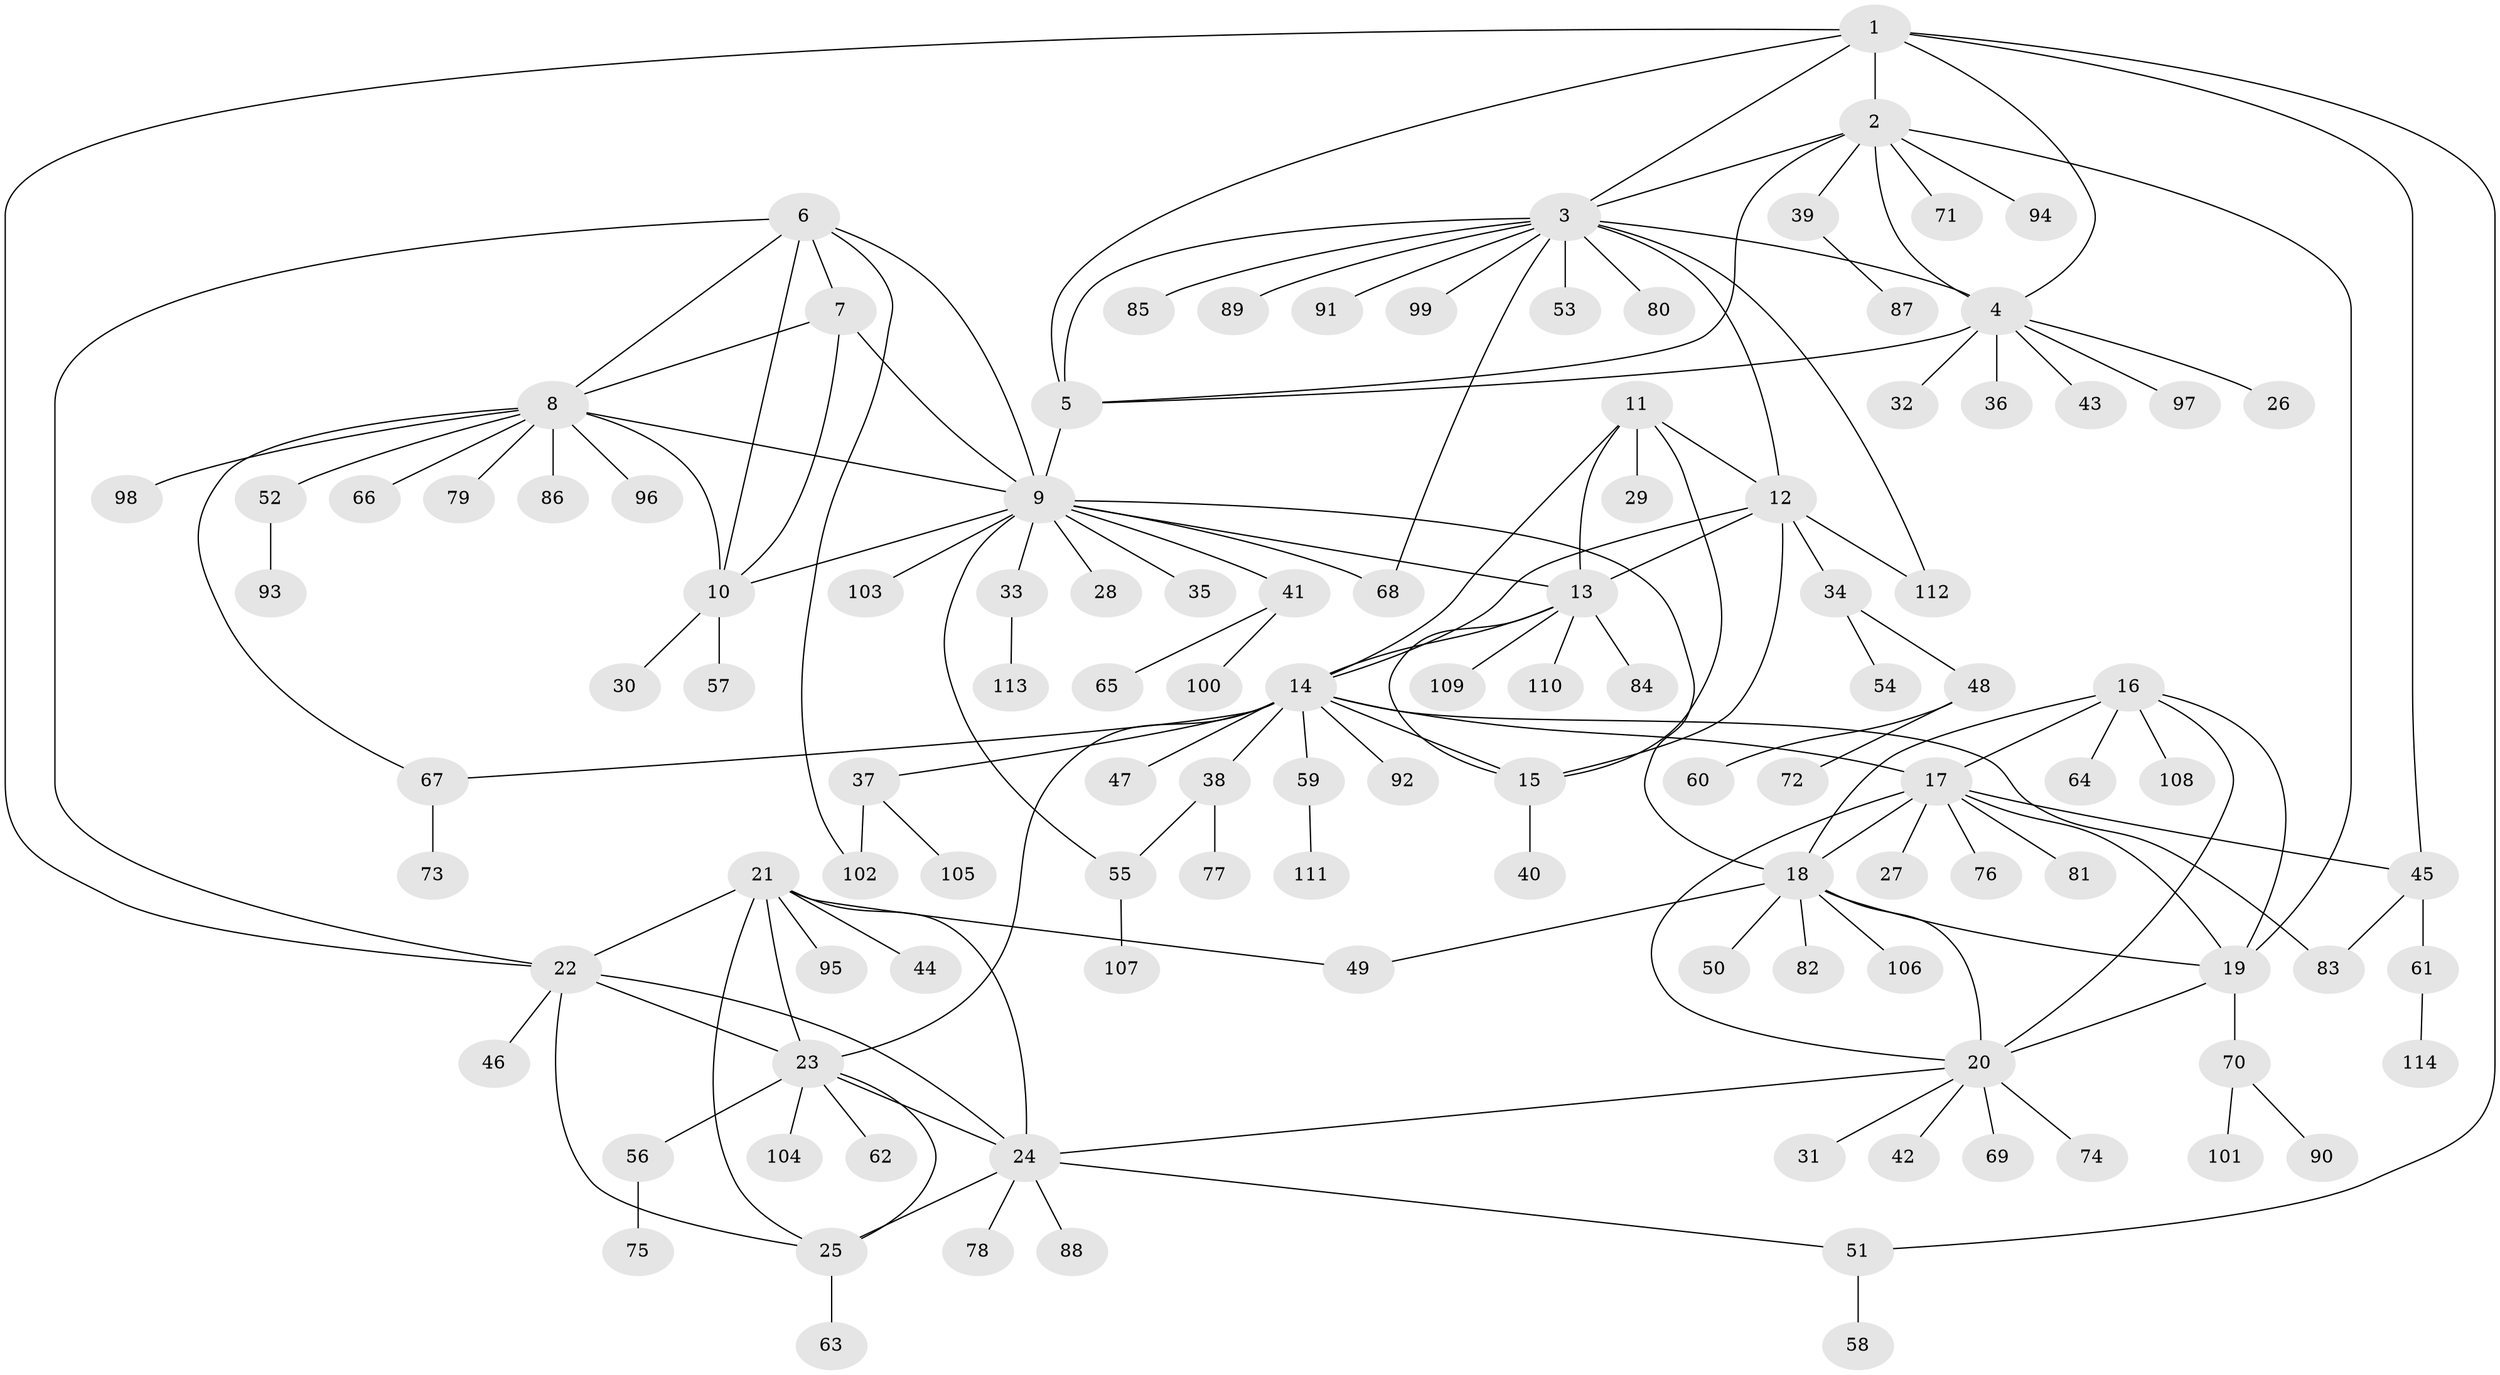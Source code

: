 // Generated by graph-tools (version 1.1) at 2025/11/02/27/25 16:11:29]
// undirected, 114 vertices, 158 edges
graph export_dot {
graph [start="1"]
  node [color=gray90,style=filled];
  1;
  2;
  3;
  4;
  5;
  6;
  7;
  8;
  9;
  10;
  11;
  12;
  13;
  14;
  15;
  16;
  17;
  18;
  19;
  20;
  21;
  22;
  23;
  24;
  25;
  26;
  27;
  28;
  29;
  30;
  31;
  32;
  33;
  34;
  35;
  36;
  37;
  38;
  39;
  40;
  41;
  42;
  43;
  44;
  45;
  46;
  47;
  48;
  49;
  50;
  51;
  52;
  53;
  54;
  55;
  56;
  57;
  58;
  59;
  60;
  61;
  62;
  63;
  64;
  65;
  66;
  67;
  68;
  69;
  70;
  71;
  72;
  73;
  74;
  75;
  76;
  77;
  78;
  79;
  80;
  81;
  82;
  83;
  84;
  85;
  86;
  87;
  88;
  89;
  90;
  91;
  92;
  93;
  94;
  95;
  96;
  97;
  98;
  99;
  100;
  101;
  102;
  103;
  104;
  105;
  106;
  107;
  108;
  109;
  110;
  111;
  112;
  113;
  114;
  1 -- 2;
  1 -- 3;
  1 -- 4;
  1 -- 5;
  1 -- 22;
  1 -- 45;
  1 -- 51;
  2 -- 3;
  2 -- 4;
  2 -- 5;
  2 -- 19;
  2 -- 39;
  2 -- 71;
  2 -- 94;
  3 -- 4;
  3 -- 5;
  3 -- 12;
  3 -- 53;
  3 -- 68;
  3 -- 80;
  3 -- 85;
  3 -- 89;
  3 -- 91;
  3 -- 99;
  3 -- 112;
  4 -- 5;
  4 -- 26;
  4 -- 32;
  4 -- 36;
  4 -- 43;
  4 -- 97;
  5 -- 9;
  6 -- 7;
  6 -- 8;
  6 -- 9;
  6 -- 10;
  6 -- 22;
  6 -- 102;
  7 -- 8;
  7 -- 9;
  7 -- 10;
  8 -- 9;
  8 -- 10;
  8 -- 52;
  8 -- 66;
  8 -- 67;
  8 -- 79;
  8 -- 86;
  8 -- 96;
  8 -- 98;
  9 -- 10;
  9 -- 13;
  9 -- 18;
  9 -- 28;
  9 -- 33;
  9 -- 35;
  9 -- 41;
  9 -- 55;
  9 -- 68;
  9 -- 103;
  10 -- 30;
  10 -- 57;
  11 -- 12;
  11 -- 13;
  11 -- 14;
  11 -- 15;
  11 -- 29;
  12 -- 13;
  12 -- 14;
  12 -- 15;
  12 -- 34;
  12 -- 112;
  13 -- 14;
  13 -- 15;
  13 -- 84;
  13 -- 109;
  13 -- 110;
  14 -- 15;
  14 -- 17;
  14 -- 23;
  14 -- 37;
  14 -- 38;
  14 -- 47;
  14 -- 59;
  14 -- 67;
  14 -- 83;
  14 -- 92;
  15 -- 40;
  16 -- 17;
  16 -- 18;
  16 -- 19;
  16 -- 20;
  16 -- 64;
  16 -- 108;
  17 -- 18;
  17 -- 19;
  17 -- 20;
  17 -- 27;
  17 -- 45;
  17 -- 76;
  17 -- 81;
  18 -- 19;
  18 -- 20;
  18 -- 49;
  18 -- 50;
  18 -- 82;
  18 -- 106;
  19 -- 20;
  19 -- 70;
  20 -- 24;
  20 -- 31;
  20 -- 42;
  20 -- 69;
  20 -- 74;
  21 -- 22;
  21 -- 23;
  21 -- 24;
  21 -- 25;
  21 -- 44;
  21 -- 49;
  21 -- 95;
  22 -- 23;
  22 -- 24;
  22 -- 25;
  22 -- 46;
  23 -- 24;
  23 -- 25;
  23 -- 56;
  23 -- 62;
  23 -- 104;
  24 -- 25;
  24 -- 51;
  24 -- 78;
  24 -- 88;
  25 -- 63;
  33 -- 113;
  34 -- 48;
  34 -- 54;
  37 -- 102;
  37 -- 105;
  38 -- 55;
  38 -- 77;
  39 -- 87;
  41 -- 65;
  41 -- 100;
  45 -- 61;
  45 -- 83;
  48 -- 60;
  48 -- 72;
  51 -- 58;
  52 -- 93;
  55 -- 107;
  56 -- 75;
  59 -- 111;
  61 -- 114;
  67 -- 73;
  70 -- 90;
  70 -- 101;
}

